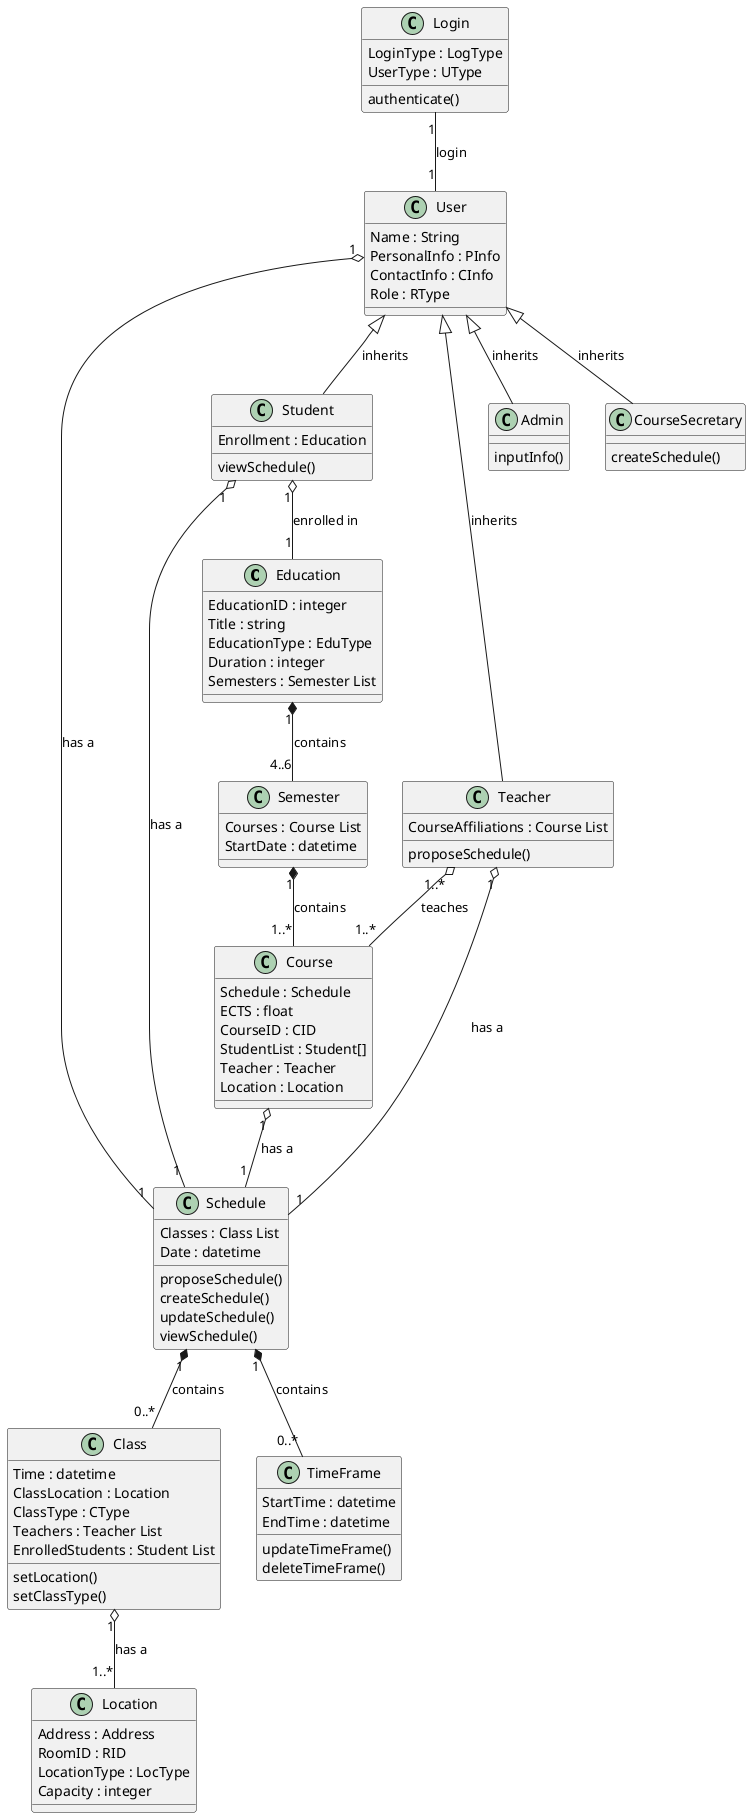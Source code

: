 @startuml ClassDiagram

class Education {
    EducationID : integer
    Title : string
    EducationType : EduType
    Duration : integer
    Semesters : Semester List
}

class Schedule{
    Classes : Class List
    Date : datetime
    proposeSchedule()
    createSchedule()
    updateSchedule()
    viewSchedule()
}

class Location{
    Address : Address
    RoomID : RID
    LocationType : LocType
    Capacity : integer
}

class Course{
    Schedule : Schedule
    ECTS : float
    CourseID : CID
    StudentList : Student[]
    Teacher : Teacher
    Location : Location
}

class Class{
    Time : datetime
    ClassLocation : Location
    ClassType : CType
    Teachers : Teacher List
    EnrolledStudents : Student List
    setLocation()
    setClassType()
}

class Login{
    LoginType : LogType
    UserType : UType
    authenticate()
}

class User{
    Name : String
    PersonalInfo : PInfo
    ContactInfo : CInfo
    Role : RType
}

class Semester{
    Courses : Course List
    StartDate : datetime
}

class Student{
    Enrollment : Education
    viewSchedule()
}

class Teacher{
    CourseAffiliations : Course List
    proposeSchedule()
}

class Admin{
    inputInfo()
}

class TimeFrame{
    StartTime : datetime
    EndTime : datetime
    updateTimeFrame()
    deleteTimeFrame()
}

class CourseSecretary{
    createSchedule()
}

User"1" o-- "1" Schedule : has a
Course"1" o-- "1" Schedule : has a
Student"1" o-- "1" Schedule : has a
Teacher"1" o-- "1" Schedule : has a

Education"1" *-- "4..6" Semester : contains

Class "1" o-- "1..*"Location : has a

User <|-- Student : inherits
User <|-- Teacher : inherits
User <|-- Admin : inherits
User <|-- CourseSecretary : inherits

Semester"1" *-- "1..*" Course : contains
Schedule"1" *-- "0..*" Class : contains
Schedule"1" *-- "0..*" TimeFrame : contains
Teacher"1..*" o-- "1..*" Course : teaches
Student"1" o-- "1" Education : enrolled in

Login "1" -- "1" User : login

@enduml

